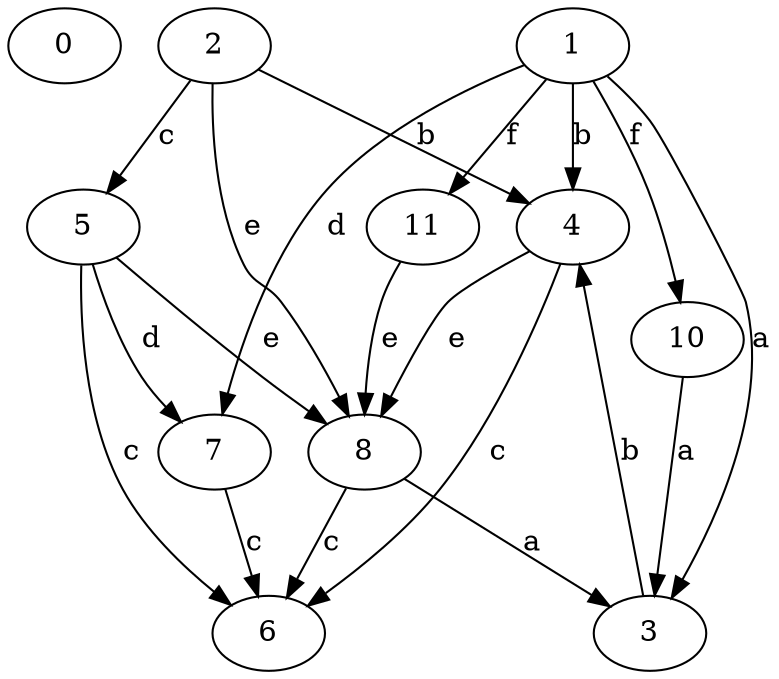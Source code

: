 strict digraph  {
0;
2;
3;
4;
5;
6;
7;
1;
8;
10;
11;
2 -> 4  [label=b];
2 -> 5  [label=c];
2 -> 8  [label=e];
3 -> 4  [label=b];
4 -> 6  [label=c];
4 -> 8  [label=e];
5 -> 6  [label=c];
5 -> 7  [label=d];
5 -> 8  [label=e];
7 -> 6  [label=c];
1 -> 3  [label=a];
1 -> 4  [label=b];
1 -> 7  [label=d];
1 -> 10  [label=f];
1 -> 11  [label=f];
8 -> 3  [label=a];
8 -> 6  [label=c];
10 -> 3  [label=a];
11 -> 8  [label=e];
}

